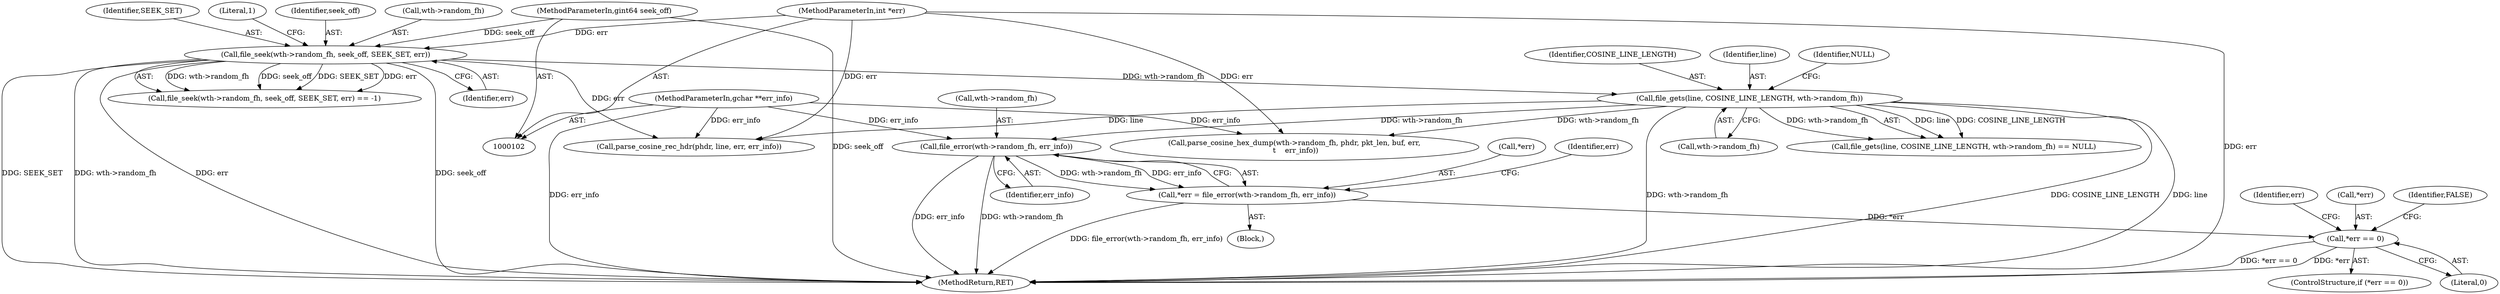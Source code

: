 digraph "0_wireshark_f5ec0afb766f19519ea9623152cca3bbe2229500_0@pointer" {
"1000138" [label="(Call,file_error(wth->random_fh, err_info))"];
"1000127" [label="(Call,file_gets(line, COSINE_LINE_LENGTH, wth->random_fh))"];
"1000114" [label="(Call,file_seek(wth->random_fh, seek_off, SEEK_SET, err))"];
"1000104" [label="(MethodParameterIn,gint64 seek_off)"];
"1000107" [label="(MethodParameterIn,int *err)"];
"1000108" [label="(MethodParameterIn,gchar **err_info)"];
"1000135" [label="(Call,*err = file_error(wth->random_fh, err_info))"];
"1000144" [label="(Call,*err == 0)"];
"1000129" [label="(Identifier,COSINE_LINE_LENGTH)"];
"1000157" [label="(Call,parse_cosine_rec_hdr(phdr, line, err, err_info))"];
"1000104" [label="(MethodParameterIn,gint64 seek_off)"];
"1000143" [label="(ControlStructure,if (*err == 0))"];
"1000115" [label="(Call,wth->random_fh)"];
"1000136" [label="(Call,*err)"];
"1000108" [label="(MethodParameterIn,gchar **err_info)"];
"1000128" [label="(Identifier,line)"];
"1000170" [label="(Call,parse_cosine_hex_dump(wth->random_fh, phdr, pkt_len, buf, err,\n \t    err_info))"];
"1000119" [label="(Identifier,SEEK_SET)"];
"1000133" [label="(Identifier,NULL)"];
"1000134" [label="(Block,)"];
"1000126" [label="(Call,file_gets(line, COSINE_LINE_LENGTH, wth->random_fh) == NULL)"];
"1000142" [label="(Identifier,err_info)"];
"1000144" [label="(Call,*err == 0)"];
"1000147" [label="(Literal,0)"];
"1000135" [label="(Call,*err = file_error(wth->random_fh, err_info))"];
"1000179" [label="(MethodReturn,RET)"];
"1000120" [label="(Identifier,err)"];
"1000138" [label="(Call,file_error(wth->random_fh, err_info))"];
"1000146" [label="(Identifier,err)"];
"1000154" [label="(Identifier,FALSE)"];
"1000122" [label="(Literal,1)"];
"1000114" [label="(Call,file_seek(wth->random_fh, seek_off, SEEK_SET, err))"];
"1000107" [label="(MethodParameterIn,int *err)"];
"1000151" [label="(Identifier,err)"];
"1000139" [label="(Call,wth->random_fh)"];
"1000127" [label="(Call,file_gets(line, COSINE_LINE_LENGTH, wth->random_fh))"];
"1000113" [label="(Call,file_seek(wth->random_fh, seek_off, SEEK_SET, err) == -1)"];
"1000130" [label="(Call,wth->random_fh)"];
"1000145" [label="(Call,*err)"];
"1000118" [label="(Identifier,seek_off)"];
"1000138" -> "1000135"  [label="AST: "];
"1000138" -> "1000142"  [label="CFG: "];
"1000139" -> "1000138"  [label="AST: "];
"1000142" -> "1000138"  [label="AST: "];
"1000135" -> "1000138"  [label="CFG: "];
"1000138" -> "1000179"  [label="DDG: err_info"];
"1000138" -> "1000179"  [label="DDG: wth->random_fh"];
"1000138" -> "1000135"  [label="DDG: wth->random_fh"];
"1000138" -> "1000135"  [label="DDG: err_info"];
"1000127" -> "1000138"  [label="DDG: wth->random_fh"];
"1000108" -> "1000138"  [label="DDG: err_info"];
"1000127" -> "1000126"  [label="AST: "];
"1000127" -> "1000130"  [label="CFG: "];
"1000128" -> "1000127"  [label="AST: "];
"1000129" -> "1000127"  [label="AST: "];
"1000130" -> "1000127"  [label="AST: "];
"1000133" -> "1000127"  [label="CFG: "];
"1000127" -> "1000179"  [label="DDG: wth->random_fh"];
"1000127" -> "1000179"  [label="DDG: COSINE_LINE_LENGTH"];
"1000127" -> "1000179"  [label="DDG: line"];
"1000127" -> "1000126"  [label="DDG: line"];
"1000127" -> "1000126"  [label="DDG: COSINE_LINE_LENGTH"];
"1000127" -> "1000126"  [label="DDG: wth->random_fh"];
"1000114" -> "1000127"  [label="DDG: wth->random_fh"];
"1000127" -> "1000157"  [label="DDG: line"];
"1000127" -> "1000170"  [label="DDG: wth->random_fh"];
"1000114" -> "1000113"  [label="AST: "];
"1000114" -> "1000120"  [label="CFG: "];
"1000115" -> "1000114"  [label="AST: "];
"1000118" -> "1000114"  [label="AST: "];
"1000119" -> "1000114"  [label="AST: "];
"1000120" -> "1000114"  [label="AST: "];
"1000122" -> "1000114"  [label="CFG: "];
"1000114" -> "1000179"  [label="DDG: seek_off"];
"1000114" -> "1000179"  [label="DDG: SEEK_SET"];
"1000114" -> "1000179"  [label="DDG: wth->random_fh"];
"1000114" -> "1000179"  [label="DDG: err"];
"1000114" -> "1000113"  [label="DDG: wth->random_fh"];
"1000114" -> "1000113"  [label="DDG: seek_off"];
"1000114" -> "1000113"  [label="DDG: SEEK_SET"];
"1000114" -> "1000113"  [label="DDG: err"];
"1000104" -> "1000114"  [label="DDG: seek_off"];
"1000107" -> "1000114"  [label="DDG: err"];
"1000114" -> "1000157"  [label="DDG: err"];
"1000104" -> "1000102"  [label="AST: "];
"1000104" -> "1000179"  [label="DDG: seek_off"];
"1000107" -> "1000102"  [label="AST: "];
"1000107" -> "1000179"  [label="DDG: err"];
"1000107" -> "1000157"  [label="DDG: err"];
"1000107" -> "1000170"  [label="DDG: err"];
"1000108" -> "1000102"  [label="AST: "];
"1000108" -> "1000179"  [label="DDG: err_info"];
"1000108" -> "1000157"  [label="DDG: err_info"];
"1000108" -> "1000170"  [label="DDG: err_info"];
"1000135" -> "1000134"  [label="AST: "];
"1000136" -> "1000135"  [label="AST: "];
"1000146" -> "1000135"  [label="CFG: "];
"1000135" -> "1000179"  [label="DDG: file_error(wth->random_fh, err_info)"];
"1000135" -> "1000144"  [label="DDG: *err"];
"1000144" -> "1000143"  [label="AST: "];
"1000144" -> "1000147"  [label="CFG: "];
"1000145" -> "1000144"  [label="AST: "];
"1000147" -> "1000144"  [label="AST: "];
"1000151" -> "1000144"  [label="CFG: "];
"1000154" -> "1000144"  [label="CFG: "];
"1000144" -> "1000179"  [label="DDG: *err == 0"];
"1000144" -> "1000179"  [label="DDG: *err"];
}
